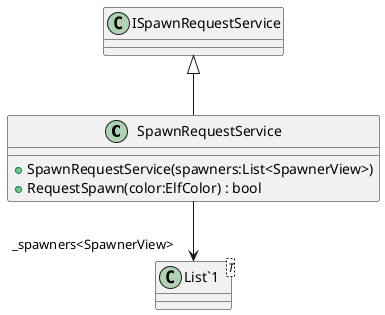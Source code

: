 @startuml
class SpawnRequestService {
    + SpawnRequestService(spawners:List<SpawnerView>)
    + RequestSpawn(color:ElfColor) : bool
}
class "List`1"<T> {
}
ISpawnRequestService <|-- SpawnRequestService
SpawnRequestService --> "_spawners<SpawnerView>" "List`1"
@enduml
